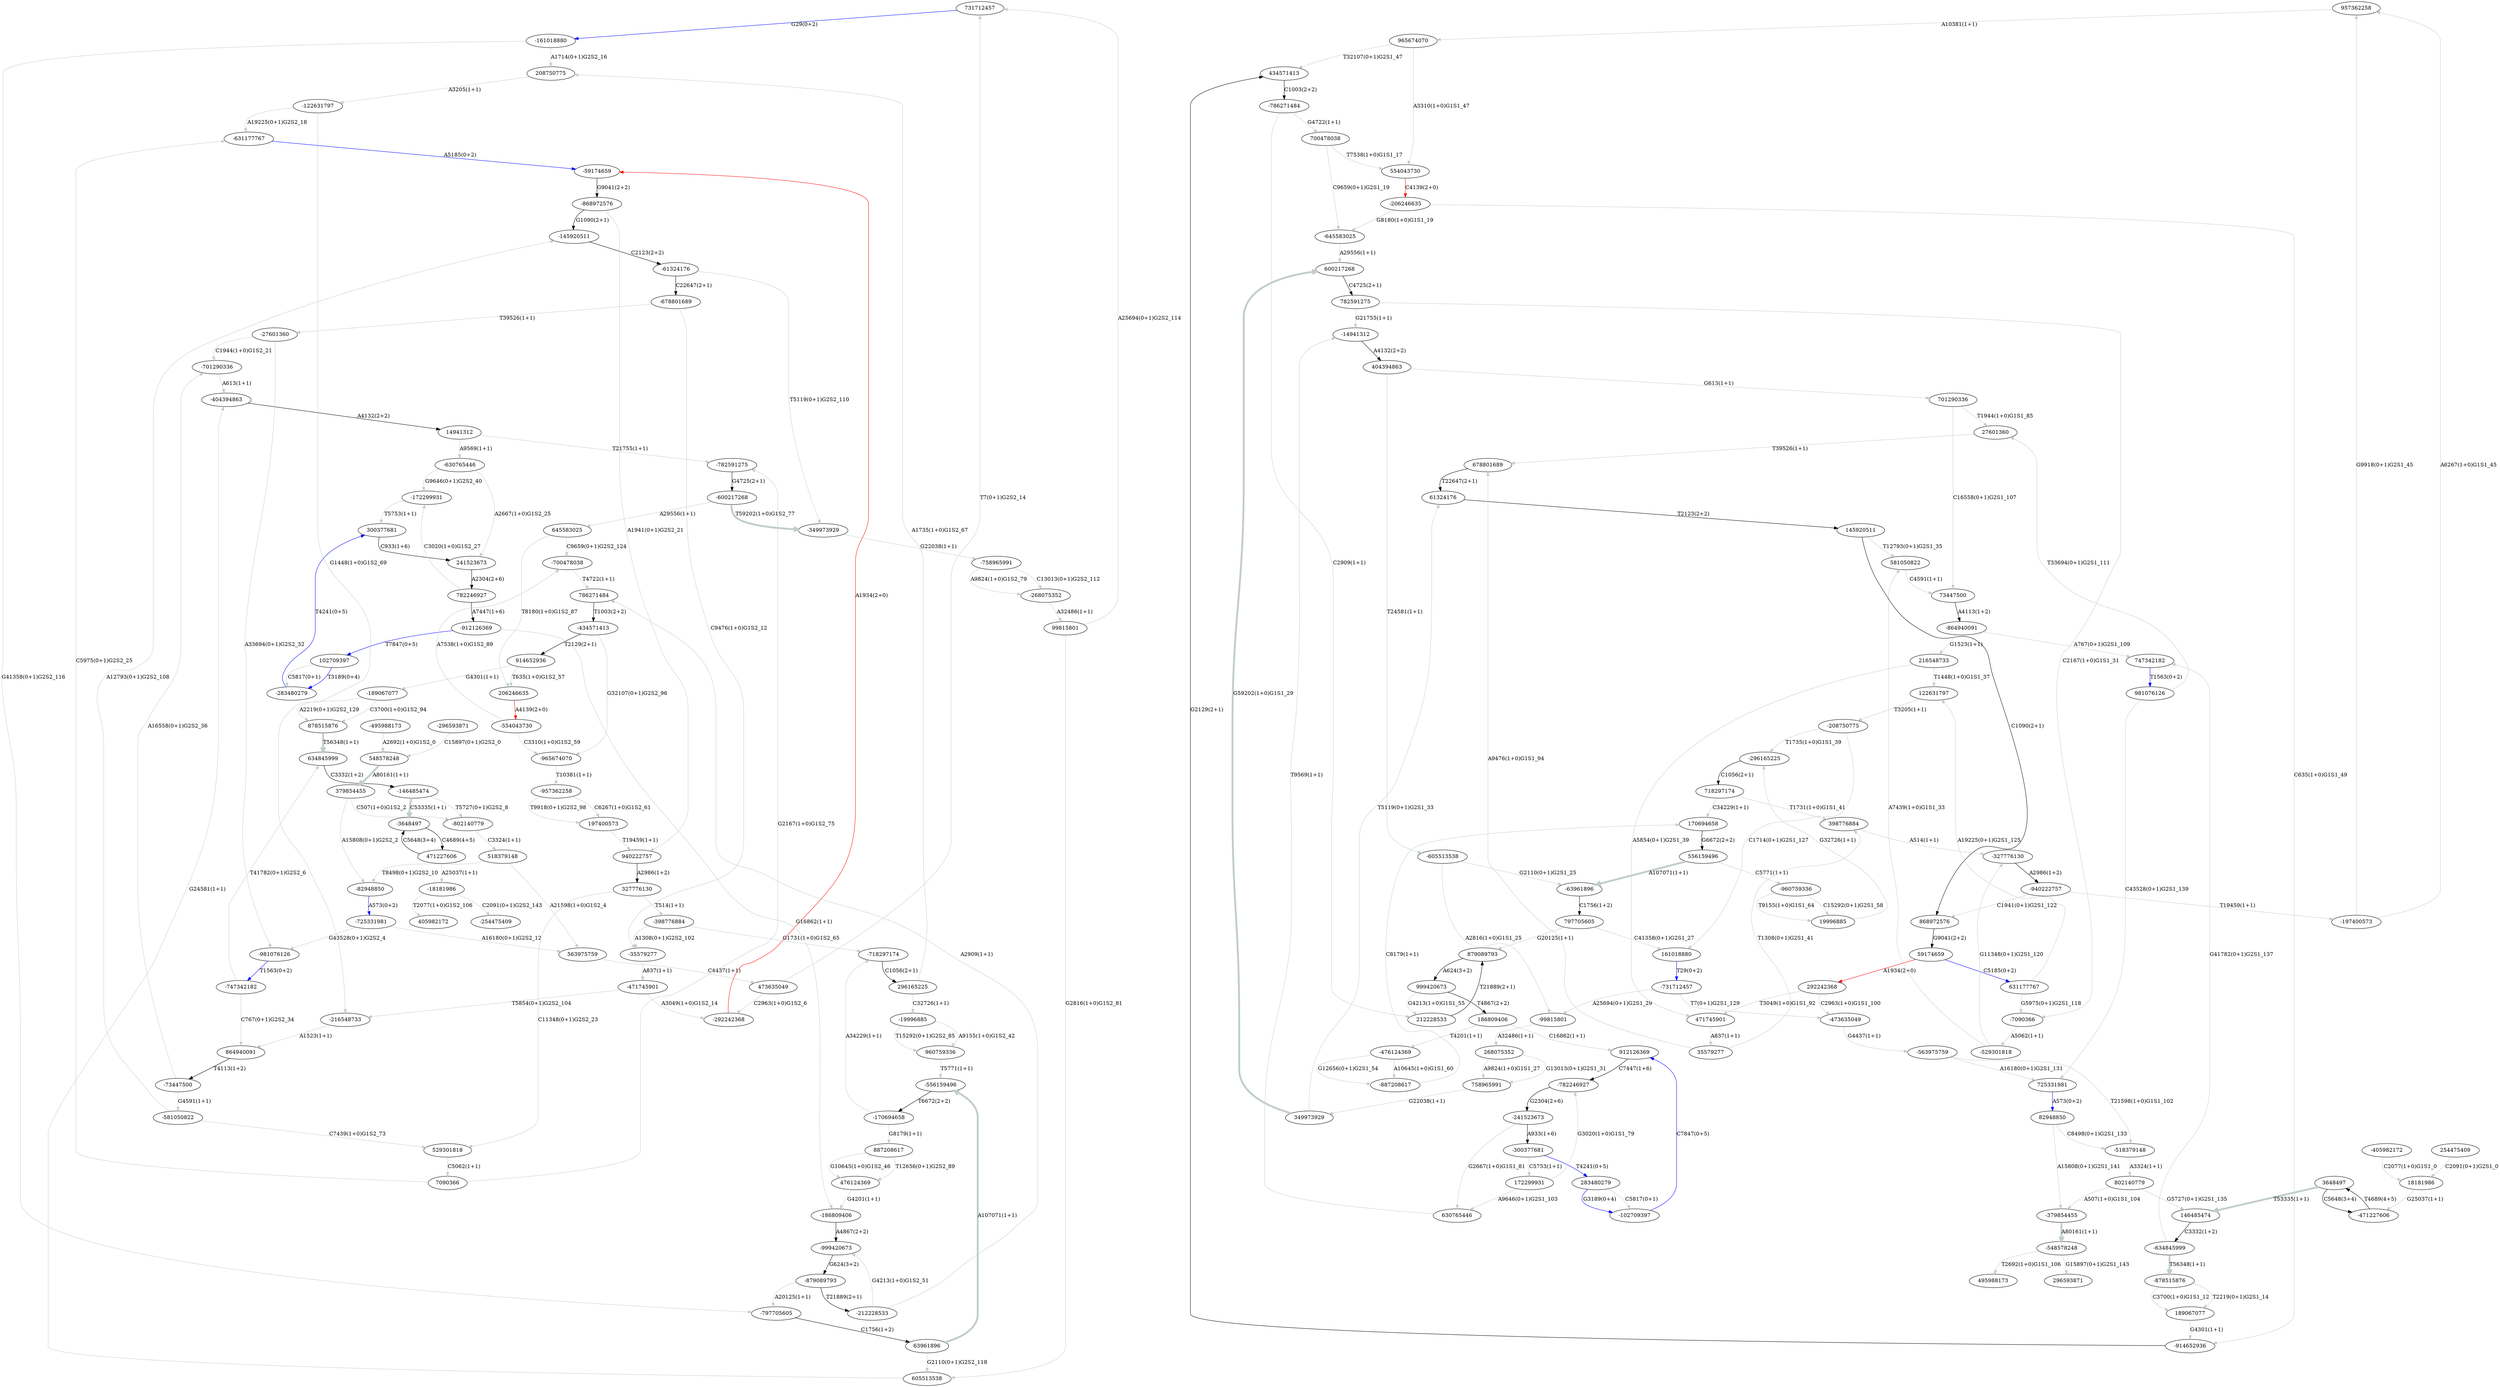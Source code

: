 digraph {
nodesep = 0.5;
731712457 [style=filled fillcolor="white"]
-957362258 [style=filled fillcolor="white"]
957362258 [style=filled fillcolor="white"]
-197400573 [style=filled fillcolor="white"]
197400573 [style=filled fillcolor="white"]
887208617 [style=filled fillcolor="white"]
-731712457 [style=filled fillcolor="white"]
-747342182 [style=filled fillcolor="white"]
3648497 [style=filled fillcolor="white"]
-63961896 [style=filled fillcolor="white"]
63961896 [style=filled fillcolor="white"]
-296165225 [style=filled fillcolor="white"]
-122631797 [style=filled fillcolor="white"]
678801689 [style=filled fillcolor="white"]
-700478038 [style=filled fillcolor="white"]
700478038 [style=filled fillcolor="white"]
-581050822 [style=filled fillcolor="white"]
581050822 [style=filled fillcolor="white"]
-404394863 [style=filled fillcolor="white"]
404394863 [style=filled fillcolor="white"]
912126369 [style=filled fillcolor="white"]
630765446 [style=filled fillcolor="white"]
-27601360 [style=filled fillcolor="white"]
27601360 [style=filled fillcolor="white"]
-14941312 [style=filled fillcolor="white"]
14941312 [style=filled fillcolor="white"]
-701290336 [style=filled fillcolor="white"]
701290336 [style=filled fillcolor="white"]
802140779 [style=filled fillcolor="white"]
518379148 [style=filled fillcolor="white"]
82948850 [style=filled fillcolor="white"]
300377681 [style=filled fillcolor="white"]
-718297174 [style=filled fillcolor="white"]
-145920511 [style=filled fillcolor="white"]
-61324176 [style=filled fillcolor="white"]
965674070 [style=filled fillcolor="white"]
59174659 [style=filled fillcolor="white"]
563975759 [style=filled fillcolor="white"]
556159496 [style=filled fillcolor="white"]
476124369 [style=filled fillcolor="white"]
-254475409 [style=filled fillcolor="white"]
-678801689 [style=filled fillcolor="white"]
-802140779 [style=filled fillcolor="white"]
73447500 [style=filled fillcolor="white"]
161018880 [style=filled fillcolor="white"]
208750775 [style=filled fillcolor="white"]
268075352 [style=filled fillcolor="white"]
102709397 [style=filled fillcolor="white"]
61324176 [style=filled fillcolor="white"]
-797705605 [style=filled fillcolor="white"]
634845999 [style=filled fillcolor="white"]
868972576 [style=filled fillcolor="white"]
434571413 [style=filled fillcolor="white"]
940222757 [style=filled fillcolor="white"]
-292242368 [style=filled fillcolor="white"]
-189067077 [style=filled fillcolor="white"]
292242368 [style=filled fillcolor="white"]
-786271484 [style=filled fillcolor="white"]
786271484 [style=filled fillcolor="white"]
529301818 [style=filled fillcolor="white"]
-102709397 [style=filled fillcolor="white"]
473635049 [style=filled fillcolor="white"]
758965991 [style=filled fillcolor="white"]
-868972576 [style=filled fillcolor="white"]
170694658 [style=filled fillcolor="white"]
999420673 [style=filled fillcolor="white"]
-529301818 [style=filled fillcolor="white"]
-3648497 [style=filled fillcolor="white"]
-296593871 [style=filled fillcolor="white"]
645583025 [style=filled fillcolor="white"]
-19996885 [style=filled fillcolor="white"]
19996885 [style=filled fillcolor="white"]
914652936 [style=filled fillcolor="white"]
-206246635 [style=filled fillcolor="white"]
405982172 [style=filled fillcolor="white"]
-434571413 [style=filled fillcolor="white"]
-73447500 [style=filled fillcolor="white"]
-600217268 [style=filled fillcolor="white"]
-186809406 [style=filled fillcolor="white"]
349973929 [style=filled fillcolor="white"]
186809406 [style=filled fillcolor="white"]
879089793 [style=filled fillcolor="white"]
-300377681 [style=filled fillcolor="white"]
-476124369 [style=filled fillcolor="white"]
718297174 [style=filled fillcolor="white"]
-634845999 [style=filled fillcolor="white"]
-878515876 [style=filled fillcolor="white"]
206246635 [style=filled fillcolor="white"]
-645583025 [style=filled fillcolor="white"]
-999420673 [style=filled fillcolor="white"]
-782591275 [style=filled fillcolor="white"]
782246927 [style=filled fillcolor="white"]
189067077 [style=filled fillcolor="white"]
960759336 [style=filled fillcolor="white"]
-172299931 [style=filled fillcolor="white"]
-208750775 [style=filled fillcolor="white"]
-981076126 [style=filled fillcolor="white"]
-405982172 [style=filled fillcolor="white"]
-965674070 [style=filled fillcolor="white"]
-914652936 [style=filled fillcolor="white"]
605513538 [style=filled fillcolor="white"]
145920511 [style=filled fillcolor="white"]
-398776884 [style=filled fillcolor="white"]
296165225 [style=filled fillcolor="white"]
-473635049 [style=filled fillcolor="white"]
-349973929 [style=filled fillcolor="white"]
122631797 [style=filled fillcolor="white"]
398776884 [style=filled fillcolor="white"]
-912126369 [style=filled fillcolor="white"]
-495988173 [style=filled fillcolor="white"]
-879089793 [style=filled fillcolor="white"]
296593871 [style=filled fillcolor="white"]
554043730 [style=filled fillcolor="white"]
-605513538 [style=filled fillcolor="white"]
-59174659 [style=filled fillcolor="white"]
-241523673 [style=filled fillcolor="white"]
-518379148 [style=filled fillcolor="white"]
-758965991 [style=filled fillcolor="white"]
-99815801 [style=filled fillcolor="white"]
241523673 [style=filled fillcolor="white"]
-170694658 [style=filled fillcolor="white"]
283480279 [style=filled fillcolor="white"]
-283480279 [style=filled fillcolor="white"]
631177767 [style=filled fillcolor="white"]
-471227606 [style=filled fillcolor="white"]
254475409 [style=filled fillcolor="white"]
172299931 [style=filled fillcolor="white"]
-35579277 [style=filled fillcolor="white"]
7090366 [style=filled fillcolor="white"]
-630765446 [style=filled fillcolor="white"]
-471745901 [style=filled fillcolor="white"]
-161018880 [style=filled fillcolor="white"]
379854455 [style=filled fillcolor="white"]
-7090366 [style=filled fillcolor="white"]
-556159496 [style=filled fillcolor="white"]
212228533 [style=filled fillcolor="white"]
-887208617 [style=filled fillcolor="white"]
-212228533 [style=filled fillcolor="white"]
981076126 [style=filled fillcolor="white"]
600217268 [style=filled fillcolor="white"]
35579277 [style=filled fillcolor="white"]
548578248 [style=filled fillcolor="white"]
-631177767 [style=filled fillcolor="white"]
-548578248 [style=filled fillcolor="white"]
146485474 [style=filled fillcolor="white"]
797705605 [style=filled fillcolor="white"]
-146485474 [style=filled fillcolor="white"]
99815801 [style=filled fillcolor="white"]
864940091 [style=filled fillcolor="white"]
-864940091 [style=filled fillcolor="white"]
-82948850 [style=filled fillcolor="white"]
782591275 [style=filled fillcolor="white"]
725331981 [style=filled fillcolor="white"]
-379854455 [style=filled fillcolor="white"]
-18181986 [style=filled fillcolor="white"]
-725331981 [style=filled fillcolor="white"]
471745901 [style=filled fillcolor="white"]
-554043730 [style=filled fillcolor="white"]
-268075352 [style=filled fillcolor="white"]
327776130 [style=filled fillcolor="white"]
-327776130 [style=filled fillcolor="white"]
-216548733 [style=filled fillcolor="white"]
-960759336 [style=filled fillcolor="white"]
-782246927 [style=filled fillcolor="white"]
471227606 [style=filled fillcolor="white"]
-563975759 [style=filled fillcolor="white"]
495988173 [style=filled fillcolor="white"]
878515876 [style=filled fillcolor="white"]
18181986 [style=filled fillcolor="white"]
747342182 [style=filled fillcolor="white"]
-940222757 [style=filled fillcolor="white"]
216548733 [style=filled fillcolor="white"]
"731712457" -> "-161018880" [label="G29(0+2)", color="blue", penwidth=1]
"-957362258" -> "197400573" [label="T9918(0+1)G2S2_98", color="azure3", penwidth=1]
"-957362258" -> "197400573" [label="C6267(1+0)G1S2_61", color="azure3", penwidth=1]
"957362258" -> "965674070" [label="A10381(1+1)", color="azure3", penwidth=1]
"-197400573" -> "957362258" [label="G9918(0+1)G2S1_45", color="azure3", penwidth=1]
"-197400573" -> "957362258" [label="A6267(1+0)G1S1_45", color="azure3", penwidth=1]
"197400573" -> "940222757" [label="T19459(1+1)", color="azure3", penwidth=1]
"887208617" -> "476124369" [label="T12656(0+1)G2S2_89", color="azure3", penwidth=1]
"887208617" -> "476124369" [label="G10645(1+0)G1S2_46", color="azure3", penwidth=1]
"-731712457" -> "-473635049" [label="T7(0+1)G2S1_129", color="azure3", penwidth=1]
"-731712457" -> "-99815801" [label="A25694(0+1)G2S1_29", color="azure3", penwidth=1]
"-747342182" -> "864940091" [label="C767(0+1)G2S2_34", color="azure3", penwidth=1]
"-747342182" -> "634845999" [label="T41782(0+1)G2S2_6", color="azure3", penwidth=1]
"3648497" -> "-471227606" [label="C5648(3+4)", color="black", penwidth=1]
"3648497" -> "146485474" [label="T53335(1+1)", color="azure3", penwidth=5]
"-63961896" -> "797705605" [label="C1756(1+2)", color="black", penwidth=1]
"63961896" -> "-556159496" [label="A107071(1+1)", color="azure3", penwidth=5]
"63961896" -> "605513538" [label="G2110(0+1)G2S2_118", color="azure3", penwidth=1]
"-296165225" -> "718297174" [label="C1056(2+1)", color="black", penwidth=1]
"-122631797" -> "-631177767" [label="A19225(0+1)G2S2_18", color="azure3", penwidth=1]
"-122631797" -> "-216548733" [label="G1448(1+0)G1S2_69", color="azure3", penwidth=1]
"678801689" -> "61324176" [label="T22647(2+1)", color="black", penwidth=1]
"-700478038" -> "786271484" [label="T4722(1+1)", color="azure3", penwidth=1]
"700478038" -> "554043730" [label="T7538(1+0)G1S1_17", color="azure3", penwidth=1]
"700478038" -> "-645583025" [label="C9659(0+1)G2S1_19", color="azure3", penwidth=1]
"-581050822" -> "529301818" [label="C7439(1+0)G1S2_73", color="azure3", penwidth=1]
"-581050822" -> "-145920511" [label="A12793(0+1)G2S2_108", color="azure3", penwidth=1]
"581050822" -> "73447500" [label="C4591(1+1)", color="azure3", penwidth=1]
"-404394863" -> "14941312" [label="A4132(2+2)", color="black", penwidth=1]
"404394863" -> "701290336" [label="G613(1+1)", color="azure3", penwidth=1]
"404394863" -> "-605513538" [label="T24581(1+1)", color="azure3", penwidth=1]
"912126369" -> "-782246927" [label="C7447(1+6)", color="black", penwidth=1]
"630765446" -> "-14941312" [label="T9569(1+1)", color="azure3", penwidth=1]
"-27601360" -> "-981076126" [label="A33694(0+1)G2S2_32", color="azure3", penwidth=1]
"-27601360" -> "-701290336" [label="C1944(1+0)G1S2_21", color="azure3", penwidth=1]
"27601360" -> "678801689" [label="T39526(1+1)", color="azure3", penwidth=1]
"-14941312" -> "404394863" [label="A4132(2+2)", color="black", penwidth=1]
"14941312" -> "-782591275" [label="T21755(1+1)", color="azure3", penwidth=1]
"14941312" -> "-630765446" [label="A9569(1+1)", color="azure3", penwidth=1]
"-701290336" -> "-404394863" [label="A613(1+1)", color="azure3", penwidth=1]
"701290336" -> "73447500" [label="C16558(0+1)G2S1_107", color="azure3", penwidth=1]
"701290336" -> "27601360" [label="T1944(1+0)G1S1_85", color="azure3", penwidth=1]
"802140779" -> "-379854455" [label="A507(1+0)G1S1_104", color="azure3", penwidth=1]
"802140779" -> "146485474" [label="G5727(0+1)G2S1_135", color="azure3", penwidth=1]
"518379148" -> "563975759" [label="A21598(1+0)G1S2_4", color="azure3", penwidth=1]
"518379148" -> "-82948850" [label="T8498(0+1)G2S2_10", color="azure3", penwidth=1]
"82948850" -> "-518379148" [label="C8498(0+1)G2S1_133", color="azure3", penwidth=1]
"82948850" -> "-379854455" [label="A15808(0+1)G2S1_141", color="azure3", penwidth=1]
"300377681" -> "241523673" [label="C933(1+6)", color="black", penwidth=1]
"-718297174" -> "296165225" [label="C1056(2+1)", color="black", penwidth=1]
"-145920511" -> "-61324176" [label="C2123(2+2)", color="black", penwidth=1]
"-61324176" -> "-678801689" [label="C22647(2+1)", color="black", penwidth=1]
"-61324176" -> "-349973929" [label="T5119(0+1)G2S2_110", color="azure3", penwidth=1]
"965674070" -> "434571413" [label="T32107(0+1)G2S1_47", color="azure3", penwidth=1]
"965674070" -> "554043730" [label="A3310(1+0)G1S1_47", color="azure3", penwidth=1]
"59174659" -> "292242368" [label="A1934(2+0)", color="red", penwidth=1]
"59174659" -> "631177767" [label="C5185(0+2)", color="blue", penwidth=1]
"563975759" -> "473635049" [label="C4437(1+1)", color="azure3", penwidth=1]
"556159496" -> "-960759336" [label="C5771(1+1)", color="azure3", penwidth=1]
"556159496" -> "-63961896" [label="A107071(1+1)", color="azure3", penwidth=5]
"476124369" -> "-186809406" [label="G4201(1+1)", color="azure3", penwidth=1]
"-678801689" -> "-27601360" [label="T39526(1+1)", color="azure3", penwidth=1]
"-678801689" -> "-35579277" [label="C9476(1+0)G1S2_12", color="azure3", penwidth=1]
"-802140779" -> "518379148" [label="C3324(1+1)", color="azure3", penwidth=1]
"73447500" -> "-864940091" [label="A4113(1+2)", color="black", penwidth=1]
"161018880" -> "-731712457" [label="T29(0+2)", color="blue", penwidth=1]
"208750775" -> "-122631797" [label="A3205(1+1)", color="azure3", penwidth=1]
"268075352" -> "758965991" [label="G13013(0+1)G2S1_31", color="azure3", penwidth=1]
"268075352" -> "758965991" [label="A9824(1+0)G1S1_27", color="azure3", penwidth=1]
"102709397" -> "-283480279" [label="C5817(0+1)", color="azure3", penwidth=1]
"102709397" -> "-283480279" [label="T3189(0+4)", color="blue", penwidth=1]
"61324176" -> "145920511" [label="T2123(2+2)", color="black", penwidth=1]
"-797705605" -> "63961896" [label="C1756(1+2)", color="black", penwidth=1]
"634845999" -> "-146485474" [label="C3332(1+2)", color="black", penwidth=1]
"868972576" -> "59174659" [label="G9041(2+2)", color="black", penwidth=1]
"434571413" -> "-786271484" [label="C1003(2+2)", color="black", penwidth=1]
"940222757" -> "327776130" [label="A2986(1+2)", color="black", penwidth=1]
"-292242368" -> "-59174659" [label="A1934(2+0)", color="red", penwidth=1]
"-189067077" -> "878515876" [label="C3700(1+0)G1S2_94", color="azure3", penwidth=1]
"-189067077" -> "878515876" [label="A2219(0+1)G2S2_129", color="azure3", penwidth=1]
"292242368" -> "-473635049" [label="C2963(1+0)G1S1_100", color="azure3", penwidth=1]
"292242368" -> "471745901" [label="T3049(1+0)G1S1_92", color="azure3", penwidth=1]
"-786271484" -> "212228533" [label="C2909(1+1)", color="azure3", penwidth=1]
"-786271484" -> "700478038" [label="G4722(1+1)", color="azure3", penwidth=1]
"786271484" -> "-434571413" [label="T1003(2+2)", color="black", penwidth=1]
"529301818" -> "7090366" [label="C5062(1+1)", color="azure3", penwidth=1]
"-102709397" -> "912126369" [label="C7847(0+5)", color="blue", penwidth=1]
"473635049" -> "-292242368" [label="C2963(1+0)G1S2_6", color="azure3", penwidth=1]
"473635049" -> "731712457" [label="T7(0+1)G2S2_14", color="azure3", penwidth=1]
"758965991" -> "349973929" [label="G22038(1+1)", color="azure3", penwidth=1]
"-868972576" -> "-145920511" [label="G1090(2+1)", color="black", penwidth=1]
"-868972576" -> "940222757" [label="A1941(0+1)G2S2_21", color="azure3", penwidth=1]
"170694658" -> "556159496" [label="G6672(2+2)", color="black", penwidth=1]
"999420673" -> "186809406" [label="T4867(2+2)", color="black", penwidth=1]
"999420673" -> "212228533" [label="G4213(1+0)G1S1_55", color="azure3", penwidth=1]
"-529301818" -> "581050822" [label="A7439(1+0)G1S1_33", color="azure3", penwidth=1]
"-529301818" -> "-327776130" [label="G11348(0+1)G2S1_120", color="azure3", penwidth=1]
"-3648497" -> "471227606" [label="C4689(4+5)", color="black", penwidth=1]
"-296593871" -> "548578248" [label="C15897(0+1)G2S2_0", color="azure3", penwidth=1]
"645583025" -> "206246635" [label="T8180(1+0)G1S2_87", color="azure3", penwidth=1]
"645583025" -> "-700478038" [label="C9659(0+1)G2S2_124", color="azure3", penwidth=1]
"-19996885" -> "960759336" [label="T15292(0+1)G2S2_85", color="azure3", penwidth=1]
"-19996885" -> "960759336" [label="A9155(1+0)G1S2_42", color="azure3", penwidth=1]
"19996885" -> "-296165225" [label="G32726(1+1)", color="azure3", penwidth=1]
"914652936" -> "206246635" [label="T635(1+0)G1S2_57", color="azure3", penwidth=1]
"914652936" -> "-189067077" [label="G4301(1+1)", color="azure3", penwidth=1]
"-206246635" -> "-645583025" [label="G8180(1+0)G1S1_19", color="azure3", penwidth=1]
"-206246635" -> "-914652936" [label="C635(1+0)G1S1_49", color="azure3", penwidth=1]
"-434571413" -> "-965674070" [label="G32107(0+1)G2S2_96", color="azure3", penwidth=1]
"-434571413" -> "914652936" [label="T2129(2+1)", color="black", penwidth=1]
"-73447500" -> "-701290336" [label="A16558(0+1)G2S2_36", color="azure3", penwidth=1]
"-73447500" -> "-581050822" [label="G4591(1+1)", color="azure3", penwidth=1]
"-600217268" -> "645583025" [label="A29556(1+1)", color="azure3", penwidth=1]
"-600217268" -> "-349973929" [label="T59202(1+0)G1S2_77", color="azure3", penwidth=5]
"-186809406" -> "-999420673" [label="A4867(2+2)", color="black", penwidth=1]
"349973929" -> "600217268" [label="G59202(1+0)G1S1_29", color="azure3", penwidth=5]
"349973929" -> "61324176" [label="T5119(0+1)G2S1_33", color="azure3", penwidth=1]
"186809406" -> "-476124369" [label="T4201(1+1)", color="azure3", penwidth=1]
"186809406" -> "912126369" [label="C16862(1+1)", color="azure3", penwidth=1]
"879089793" -> "999420673" [label="A624(3+2)", color="black", penwidth=1]
"-300377681" -> "283480279" [label="T4241(0+5)", color="blue", penwidth=1]
"-300377681" -> "172299931" [label="C5753(1+1)", color="azure3", penwidth=1]
"-476124369" -> "-887208617" [label="G12656(0+1)G2S1_54", color="azure3", penwidth=1]
"-476124369" -> "-887208617" [label="A10645(1+0)G1S1_60", color="azure3", penwidth=1]
"718297174" -> "170694658" [label="C34229(1+1)", color="azure3", penwidth=1]
"718297174" -> "398776884" [label="T1731(1+0)G1S1_41", color="azure3", penwidth=1]
"-634845999" -> "-878515876" [label="T56348(1+1)", color="azure3", penwidth=5]
"-634845999" -> "747342182" [label="G41782(0+1)G2S1_137", color="azure3", penwidth=1]
"-878515876" -> "189067077" [label="C3700(1+0)G1S1_12", color="azure3", penwidth=1]
"-878515876" -> "189067077" [label="T2219(0+1)G2S1_14", color="azure3", penwidth=1]
"206246635" -> "-554043730" [label="A4139(2+0)", color="red", penwidth=1]
"-645583025" -> "600217268" [label="A29556(1+1)", color="azure3", penwidth=1]
"-999420673" -> "-879089793" [label="G624(3+2)", color="black", penwidth=1]
"-782591275" -> "-600217268" [label="G4725(2+1)", color="black", penwidth=1]
"782246927" -> "-172299931" [label="C3020(1+0)G1S2_27", color="azure3", penwidth=1]
"782246927" -> "-912126369" [label="A7447(1+6)", color="black", penwidth=1]
"189067077" -> "-914652936" [label="G4301(1+1)", color="azure3", penwidth=1]
"960759336" -> "-556159496" [label="T5771(1+1)", color="azure3", penwidth=1]
"-172299931" -> "300377681" [label="T5753(1+1)", color="azure3", penwidth=1]
"-208750775" -> "-296165225" [label="T1735(1+0)G1S1_39", color="azure3", penwidth=1]
"-208750775" -> "161018880" [label="C1714(0+1)G2S1_127", color="azure3", penwidth=1]
"-981076126" -> "-747342182" [label="T1563(0+2)", color="blue", penwidth=1]
"-405982172" -> "18181986" [label="C2077(1+0)G1S1_0", color="azure3", penwidth=1]
"-965674070" -> "-957362258" [label="T10381(1+1)", color="azure3", penwidth=1]
"-914652936" -> "434571413" [label="G2129(2+1)", color="black", penwidth=1]
"605513538" -> "-404394863" [label="G24581(1+1)", color="azure3", penwidth=1]
"145920511" -> "868972576" [label="C1090(2+1)", color="black", penwidth=1]
"145920511" -> "581050822" [label="T12793(0+1)G2S1_35", color="azure3", penwidth=1]
"-398776884" -> "-718297174" [label="G1731(1+0)G1S2_65", color="azure3", penwidth=1]
"-398776884" -> "-35579277" [label="A1308(0+1)G2S2_102", color="azure3", penwidth=1]
"296165225" -> "208750775" [label="A1735(1+0)G1S2_67", color="azure3", penwidth=1]
"296165225" -> "-19996885" [label="C32726(1+1)", color="azure3", penwidth=1]
"-473635049" -> "-563975759" [label="G4437(1+1)", color="azure3", penwidth=1]
"-349973929" -> "-758965991" [label="G22038(1+1)", color="azure3", penwidth=1]
"122631797" -> "-208750775" [label="T3205(1+1)", color="azure3", penwidth=1]
"398776884" -> "-327776130" [label="A514(1+1)", color="azure3", penwidth=1]
"-912126369" -> "-186809406" [label="G16862(1+1)", color="azure3", penwidth=1]
"-912126369" -> "102709397" [label="T7847(0+5)", color="blue", penwidth=1]
"-495988173" -> "548578248" [label="A2692(1+0)G1S2_0", color="azure3", penwidth=1]
"-879089793" -> "-797705605" [label="A20125(1+1)", color="azure3", penwidth=1]
"-879089793" -> "-212228533" [label="T21889(2+1)", color="black", penwidth=1]
"554043730" -> "-206246635" [label="C4139(2+0)", color="red", penwidth=1]
"-605513538" -> "-63961896" [label="G2110(0+1)G2S1_25", color="azure3", penwidth=1]
"-605513538" -> "-99815801" [label="A2816(1+0)G1S1_25", color="azure3", penwidth=1]
"-59174659" -> "-868972576" [label="G9041(2+2)", color="black", penwidth=1]
"-241523673" -> "-300377681" [label="A933(1+6)", color="black", penwidth=1]
"-241523673" -> "630765446" [label="G2667(1+0)G1S1_81", color="azure3", penwidth=1]
"-518379148" -> "802140779" [label="A3324(1+1)", color="azure3", penwidth=1]
"-758965991" -> "-268075352" [label="C13013(0+1)G2S2_112", color="azure3", penwidth=1]
"-758965991" -> "-268075352" [label="A9824(1+0)G1S2_79", color="azure3", penwidth=1]
"-99815801" -> "268075352" [label="A32486(1+1)", color="azure3", penwidth=1]
"241523673" -> "782246927" [label="A2304(2+6)", color="black", penwidth=1]
"-170694658" -> "-718297174" [label="A34229(1+1)", color="azure3", penwidth=1]
"-170694658" -> "887208617" [label="G8179(1+1)", color="azure3", penwidth=1]
"283480279" -> "-102709397" [label="C5817(0+1)", color="azure3", penwidth=1]
"283480279" -> "-102709397" [label="G3189(0+4)", color="blue", penwidth=1]
"-283480279" -> "300377681" [label="T4241(0+5)", color="blue", penwidth=1]
"631177767" -> "122631797" [label="A19225(0+1)G2S1_125", color="azure3", penwidth=1]
"631177767" -> "-7090366" [label="G5975(0+1)G2S1_118", color="azure3", penwidth=1]
"-471227606" -> "3648497" [label="T4689(4+5)", color="black", penwidth=1]
"254475409" -> "18181986" [label="C2091(0+1)G2S1_0", color="azure3", penwidth=1]
"172299931" -> "-782246927" [label="G3020(1+0)G1S1_79", color="azure3", penwidth=1]
"172299931" -> "630765446" [label="A9646(0+1)G2S1_103", color="azure3", penwidth=1]
"-35579277" -> "-471745901" [label="A837(1+1)", color="azure3", penwidth=1]
"7090366" -> "-782591275" [label="G2167(1+0)G1S2_75", color="azure3", penwidth=1]
"7090366" -> "-631177767" [label="C5975(0+1)G2S2_25", color="azure3", penwidth=1]
"-630765446" -> "-172299931" [label="G9646(0+1)G2S2_40", color="azure3", penwidth=1]
"-630765446" -> "241523673" [label="A2667(1+0)G1S2_25", color="azure3", penwidth=1]
"-471745901" -> "-292242368" [label="A3049(1+0)G1S2_14", color="azure3", penwidth=1]
"-471745901" -> "-216548733" [label="T5854(0+1)G2S2_104", color="azure3", penwidth=1]
"-161018880" -> "208750775" [label="A1714(0+1)G2S2_16", color="azure3", penwidth=1]
"-161018880" -> "-797705605" [label="G41358(0+1)G2S2_116", color="azure3", penwidth=1]
"379854455" -> "-802140779" [label="C507(1+0)G1S2_2", color="azure3", penwidth=1]
"379854455" -> "-82948850" [label="A15808(0+1)G2S2_2", color="azure3", penwidth=1]
"-7090366" -> "-529301818" [label="A5062(1+1)", color="azure3", penwidth=1]
"-556159496" -> "-170694658" [label="T6672(2+2)", color="black", penwidth=1]
"212228533" -> "879089793" [label="T21889(2+1)", color="black", penwidth=1]
"-887208617" -> "170694658" [label="C8179(1+1)", color="azure3", penwidth=1]
"-212228533" -> "786271484" [label="A2909(1+1)", color="azure3", penwidth=1]
"-212228533" -> "-999420673" [label="G4213(1+0)G1S2_51", color="azure3", penwidth=1]
"981076126" -> "27601360" [label="T33694(0+1)G2S1_111", color="azure3", penwidth=1]
"981076126" -> "725331981" [label="C43528(0+1)G2S1_139", color="azure3", penwidth=1]
"600217268" -> "782591275" [label="C4725(2+1)", color="black", penwidth=1]
"35579277" -> "398776884" [label="T1308(0+1)G2S1_41", color="azure3", penwidth=1]
"35579277" -> "678801689" [label="A9476(1+0)G1S1_94", color="azure3", penwidth=1]
"548578248" -> "379854455" [label="A80161(1+1)", color="azure3", penwidth=5]
"-631177767" -> "-59174659" [label="A5185(0+2)", color="blue", penwidth=1]
"-548578248" -> "495988173" [label="T2692(1+0)G1S1_106", color="azure3", penwidth=1]
"-548578248" -> "296593871" [label="G15897(0+1)G2S1_143", color="azure3", penwidth=1]
"146485474" -> "-634845999" [label="C3332(1+2)", color="black", penwidth=1]
"797705605" -> "879089793" [label="G20125(1+1)", color="azure3", penwidth=1]
"797705605" -> "161018880" [label="C41358(0+1)G2S1_27", color="azure3", penwidth=1]
"-146485474" -> "-3648497" [label="C53335(1+1)", color="azure3", penwidth=5]
"-146485474" -> "-802140779" [label="T5727(0+1)G2S2_8", color="azure3", penwidth=1]
"99815801" -> "731712457" [label="A25694(0+1)G2S2_114", color="azure3", penwidth=1]
"99815801" -> "605513538" [label="G2816(1+0)G1S2_81", color="azure3", penwidth=1]
"864940091" -> "-73447500" [label="T4113(1+2)", color="black", penwidth=1]
"-864940091" -> "747342182" [label="A767(0+1)G2S1_109", color="azure3", penwidth=1]
"-864940091" -> "216548733" [label="G1523(1+1)", color="azure3", penwidth=1]
"-82948850" -> "-725331981" [label="A573(0+2)", color="blue", penwidth=1]
"782591275" -> "-14941312" [label="G21755(1+1)", color="azure3", penwidth=1]
"782591275" -> "-7090366" [label="C2167(1+0)G1S1_31", color="azure3", penwidth=1]
"725331981" -> "82948850" [label="A573(0+2)", color="blue", penwidth=1]
"-379854455" -> "-548578248" [label="A80161(1+1)", color="azure3", penwidth=5]
"-18181986" -> "405982172" [label="T2077(1+0)G1S2_106", color="azure3", penwidth=1]
"-18181986" -> "-254475409" [label="C2091(0+1)G2S2_143", color="azure3", penwidth=1]
"-725331981" -> "-981076126" [label="G43528(0+1)G2S2_4", color="azure3", penwidth=1]
"-725331981" -> "563975759" [label="A16180(0+1)G2S2_12", color="azure3", penwidth=1]
"471745901" -> "35579277" [label="A837(1+1)", color="azure3", penwidth=1]
"-554043730" -> "-965674070" [label="C3310(1+0)G1S2_59", color="azure3", penwidth=1]
"-554043730" -> "-700478038" [label="A7538(1+0)G1S2_89", color="azure3", penwidth=1]
"-268075352" -> "99815801" [label="A32486(1+1)", color="azure3", penwidth=1]
"327776130" -> "-398776884" [label="T514(1+1)", color="azure3", penwidth=1]
"327776130" -> "529301818" [label="C11348(0+1)G2S2_23", color="azure3", penwidth=1]
"-327776130" -> "-940222757" [label="A2986(1+2)", color="black", penwidth=1]
"-216548733" -> "864940091" [label="A1523(1+1)", color="azure3", penwidth=1]
"-960759336" -> "19996885" [label="C15292(0+1)G2S1_58", color="azure3", penwidth=1]
"-960759336" -> "19996885" [label="T9155(1+0)G1S1_64", color="azure3", penwidth=1]
"-782246927" -> "-241523673" [label="G2304(2+6)", color="black", penwidth=1]
"471227606" -> "-3648497" [label="C5648(3+4)", color="black", penwidth=1]
"471227606" -> "-18181986" [label="A25037(1+1)", color="azure3", penwidth=1]
"-563975759" -> "-518379148" [label="T21598(1+0)G1S1_102", color="azure3", penwidth=1]
"-563975759" -> "725331981" [label="A16180(0+1)G2S1_131", color="azure3", penwidth=1]
"878515876" -> "634845999" [label="T56348(1+1)", color="azure3", penwidth=5]
"18181986" -> "-471227606" [label="G25037(1+1)", color="azure3", penwidth=1]
"747342182" -> "981076126" [label="T1563(0+2)", color="blue", penwidth=1]
"-940222757" -> "-197400573" [label="T19459(1+1)", color="azure3", penwidth=1]
"-940222757" -> "868972576" [label="C1941(0+1)G2S1_122", color="azure3", penwidth=1]
"216548733" -> "122631797" [label="T1448(1+0)G1S1_37", color="azure3", penwidth=1]
"216548733" -> "471745901" [label="A5854(0+1)G2S1_39", color="azure3", penwidth=1]
}
